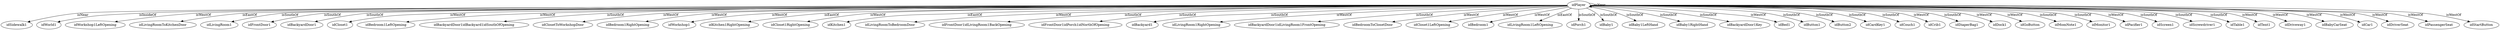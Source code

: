 digraph  {
idPlayer [node_type=entity_node];
idSidewalk1 [node_type=entity_node];
idWorld1 [node_type=entity_node];
idWorkshop1LeftOpening [node_type=entity_node];
idLivingRoomToKitchenDoor [node_type=entity_node];
idLivingRoom1 [node_type=entity_node];
idFrontDoor1 [node_type=entity_node];
idBackyardDoor1 [node_type=entity_node];
idCloset1 [node_type=entity_node];
idBedroom1LeftOpening [node_type=entity_node];
idBackyardDoor1idBackyard1idSouthOfOpening [node_type=entity_node];
idClosetToWorkshopDoor [node_type=entity_node];
idBedroom1RightOpening [node_type=entity_node];
idWorkshop1 [node_type=entity_node];
idKitchen1RightOpening [node_type=entity_node];
idCloset1RightOpening [node_type=entity_node];
idKitchen1 [node_type=entity_node];
idLivingRoomToBedroomDoor [node_type=entity_node];
idFrontDoor1idLivingRoom1BackOpening [node_type=entity_node];
idFrontDoor1idPorch1idNorthOfOpening [node_type=entity_node];
idBackyard1 [node_type=entity_node];
idLivingRoom1RightOpening [node_type=entity_node];
idBackyardDoor1idLivingRoom1FrontOpening [node_type=entity_node];
idBedroomToClosetDoor [node_type=entity_node];
idCloset1LeftOpening [node_type=entity_node];
idBedroom1 [node_type=entity_node];
idLivingRoom1LeftOpening [node_type=entity_node];
idPorch1 [node_type=entity_node];
idBaby1 [node_type=entity_node];
idBaby1LeftHand [node_type=entity_node];
idBaby1RightHand [node_type=entity_node];
idBackyardDoor1Key [node_type=entity_node];
idBed1 [node_type=entity_node];
idButton1 [node_type=entity_node];
idButton2 [node_type=entity_node];
idCardKey1 [node_type=entity_node];
idCouch1 [node_type=entity_node];
idCrib1 [node_type=entity_node];
idDiaperBag1 [node_type=entity_node];
idDock1 [node_type=entity_node];
idGoButton [node_type=entity_node];
idMomNote1 [node_type=entity_node];
idMonitor1 [node_type=entity_node];
idPacifier1 [node_type=entity_node];
idScreen1 [node_type=entity_node];
idScrewdriver1 [node_type=entity_node];
idTable1 [node_type=entity_node];
idTent1 [node_type=entity_node];
idDriveway1 [node_type=entity_node];
idBabyCarSeat [node_type=entity_node];
idCar1 [node_type=entity_node];
idDriverSeat [node_type=entity_node];
idPassengerSeat [node_type=entity_node];
idStartButton [node_type=entity_node];
idPlayer -> idSidewalk1  [edge_type=relationship, label=isNear];
idPlayer -> idWorld1  [edge_type=relationship, label=isInsideOf];
idPlayer -> idPlayer  [edge_type=relationship, label=isNear];
idPlayer -> idWorkshop1LeftOpening  [edge_type=relationship, label=isWestOf];
idPlayer -> idLivingRoomToKitchenDoor  [edge_type=relationship, label=isEastOf];
idPlayer -> idLivingRoom1  [edge_type=relationship, label=isSouthOf];
idPlayer -> idFrontDoor1  [edge_type=relationship, label=isSouthOf];
idPlayer -> idBackyardDoor1  [edge_type=relationship, label=isSouthOf];
idPlayer -> idCloset1  [edge_type=relationship, label=isWestOf];
idPlayer -> idBedroom1LeftOpening  [edge_type=relationship, label=isWestOf];
idPlayer -> idBackyardDoor1idBackyard1idSouthOfOpening  [edge_type=relationship, label=isSouthOf];
idPlayer -> idClosetToWorkshopDoor  [edge_type=relationship, label=isWestOf];
idPlayer -> idBedroom1RightOpening  [edge_type=relationship, label=isWestOf];
idPlayer -> idWorkshop1  [edge_type=relationship, label=isWestOf];
idPlayer -> idKitchen1RightOpening  [edge_type=relationship, label=isEastOf];
idPlayer -> idCloset1RightOpening  [edge_type=relationship, label=isWestOf];
idPlayer -> idKitchen1  [edge_type=relationship, label=isEastOf];
idPlayer -> idLivingRoomToBedroomDoor  [edge_type=relationship, label=isWestOf];
idPlayer -> idFrontDoor1idLivingRoom1BackOpening  [edge_type=relationship, label=isSouthOf];
idPlayer -> idFrontDoor1idPorch1idNorthOfOpening  [edge_type=relationship, label=isSouthOf];
idPlayer -> idBackyard1  [edge_type=relationship, label=isSouthOf];
idPlayer -> idLivingRoom1RightOpening  [edge_type=relationship, label=isWestOf];
idPlayer -> idBackyardDoor1idLivingRoom1FrontOpening  [edge_type=relationship, label=isSouthOf];
idPlayer -> idBedroomToClosetDoor  [edge_type=relationship, label=isWestOf];
idPlayer -> idCloset1LeftOpening  [edge_type=relationship, label=isWestOf];
idPlayer -> idBedroom1  [edge_type=relationship, label=isWestOf];
idPlayer -> idLivingRoom1LeftOpening  [edge_type=relationship, label=isEastOf];
idPlayer -> idPorch1  [edge_type=relationship, label=isSouthOf];
idPlayer -> idBaby1  [edge_type=relationship, label=isSouthOf];
idPlayer -> idBaby1LeftHand  [edge_type=relationship, label=isSouthOf];
idPlayer -> idBaby1RightHand  [edge_type=relationship, label=isSouthOf];
idPlayer -> idBackyardDoor1Key  [edge_type=relationship, label=isSouthOf];
idPlayer -> idBed1  [edge_type=relationship, label=isWestOf];
idPlayer -> idButton1  [edge_type=relationship, label=isSouthOf];
idPlayer -> idButton2  [edge_type=relationship, label=isSouthOf];
idPlayer -> idCardKey1  [edge_type=relationship, label=isSouthOf];
idPlayer -> idCouch1  [edge_type=relationship, label=isSouthOf];
idPlayer -> idCrib1  [edge_type=relationship, label=isWestOf];
idPlayer -> idDiaperBag1  [edge_type=relationship, label=isSouthOf];
idPlayer -> idDock1  [edge_type=relationship, label=isWestOf];
idPlayer -> idGoButton  [edge_type=relationship, label=isWestOf];
idPlayer -> idMomNote1  [edge_type=relationship, label=isSouthOf];
idPlayer -> idMonitor1  [edge_type=relationship, label=isSouthOf];
idPlayer -> idPacifier1  [edge_type=relationship, label=isWestOf];
idPlayer -> idScreen1  [edge_type=relationship, label=isSouthOf];
idPlayer -> idScrewdriver1  [edge_type=relationship, label=isSouthOf];
idPlayer -> idTable1  [edge_type=relationship, label=isSouthOf];
idPlayer -> idTent1  [edge_type=relationship, label=isWestOf];
idPlayer -> idDriveway1  [edge_type=relationship, label=isWestOf];
idPlayer -> idBabyCarSeat  [edge_type=relationship, label=isWestOf];
idPlayer -> idCar1  [edge_type=relationship, label=isWestOf];
idPlayer -> idDriverSeat  [edge_type=relationship, label=isWestOf];
idPlayer -> idPassengerSeat  [edge_type=relationship, label=isWestOf];
idPlayer -> idStartButton  [edge_type=relationship, label=isWestOf];
}
